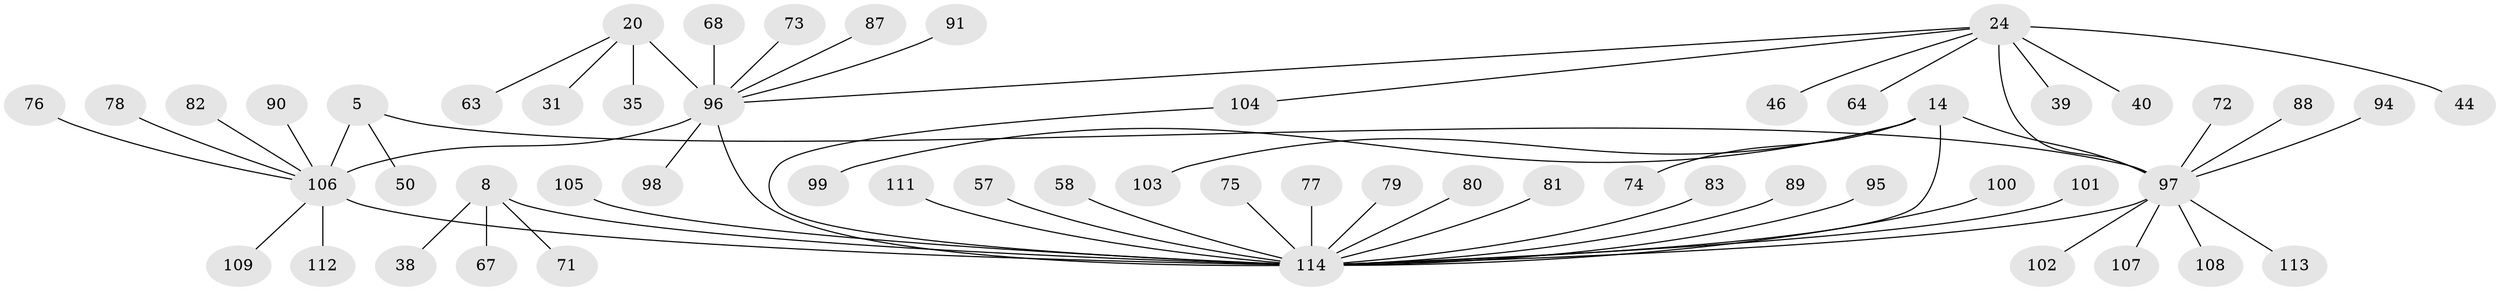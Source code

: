 // original degree distribution, {8: 0.06140350877192982, 13: 0.008771929824561403, 10: 0.017543859649122806, 5: 0.043859649122807015, 7: 0.017543859649122806, 6: 0.017543859649122806, 12: 0.017543859649122806, 11: 0.017543859649122806, 9: 0.017543859649122806, 1: 0.6491228070175439, 3: 0.017543859649122806, 2: 0.11403508771929824}
// Generated by graph-tools (version 1.1) at 2025/54/03/09/25 04:54:04]
// undirected, 57 vertices, 61 edges
graph export_dot {
graph [start="1"]
  node [color=gray90,style=filled];
  5 [super="+4"];
  8 [super="+6"];
  14 [super="+13"];
  20 [super="+17"];
  24 [super="+21"];
  31;
  35;
  38;
  39;
  40;
  44;
  46;
  50;
  57 [super="+47"];
  58;
  63;
  64;
  67;
  68;
  71;
  72;
  73;
  74;
  75;
  76 [super="+42"];
  77;
  78;
  79 [super="+66"];
  80 [super="+61"];
  81;
  82;
  83;
  87;
  88;
  89;
  90;
  91;
  94;
  95;
  96 [super="+16+19+36+37+92+54+60+62"];
  97 [super="+65+69"];
  98;
  99 [super="+85"];
  100;
  101 [super="+84+86"];
  102;
  103;
  104;
  105 [super="+93"];
  106 [super="+70"];
  107;
  108;
  109;
  111;
  112;
  113;
  114 [super="+48+7+110"];
  5 -- 50;
  5 -- 97;
  5 -- 106 [weight=6];
  8 -- 38;
  8 -- 67;
  8 -- 71;
  8 -- 114 [weight=6];
  14 -- 103;
  14 -- 74;
  14 -- 99;
  14 -- 114 [weight=7];
  14 -- 97;
  20 -- 31;
  20 -- 35;
  20 -- 63;
  20 -- 96 [weight=6];
  24 -- 40;
  24 -- 44;
  24 -- 46;
  24 -- 64;
  24 -- 39;
  24 -- 104;
  24 -- 96;
  24 -- 97 [weight=6];
  57 -- 114;
  58 -- 114;
  68 -- 96;
  72 -- 97;
  73 -- 96;
  75 -- 114;
  76 -- 106;
  77 -- 114;
  78 -- 106;
  79 -- 114;
  80 -- 114;
  81 -- 114;
  82 -- 106;
  83 -- 114;
  87 -- 96;
  88 -- 97;
  89 -- 114;
  90 -- 106;
  91 -- 96;
  94 -- 97;
  95 -- 114;
  96 -- 98;
  96 -- 114 [weight=3];
  96 -- 106;
  97 -- 102;
  97 -- 107;
  97 -- 108;
  97 -- 113;
  97 -- 114 [weight=3];
  100 -- 114;
  101 -- 114;
  104 -- 114;
  105 -- 114;
  106 -- 109;
  106 -- 112;
  106 -- 114 [weight=3];
  111 -- 114;
}
